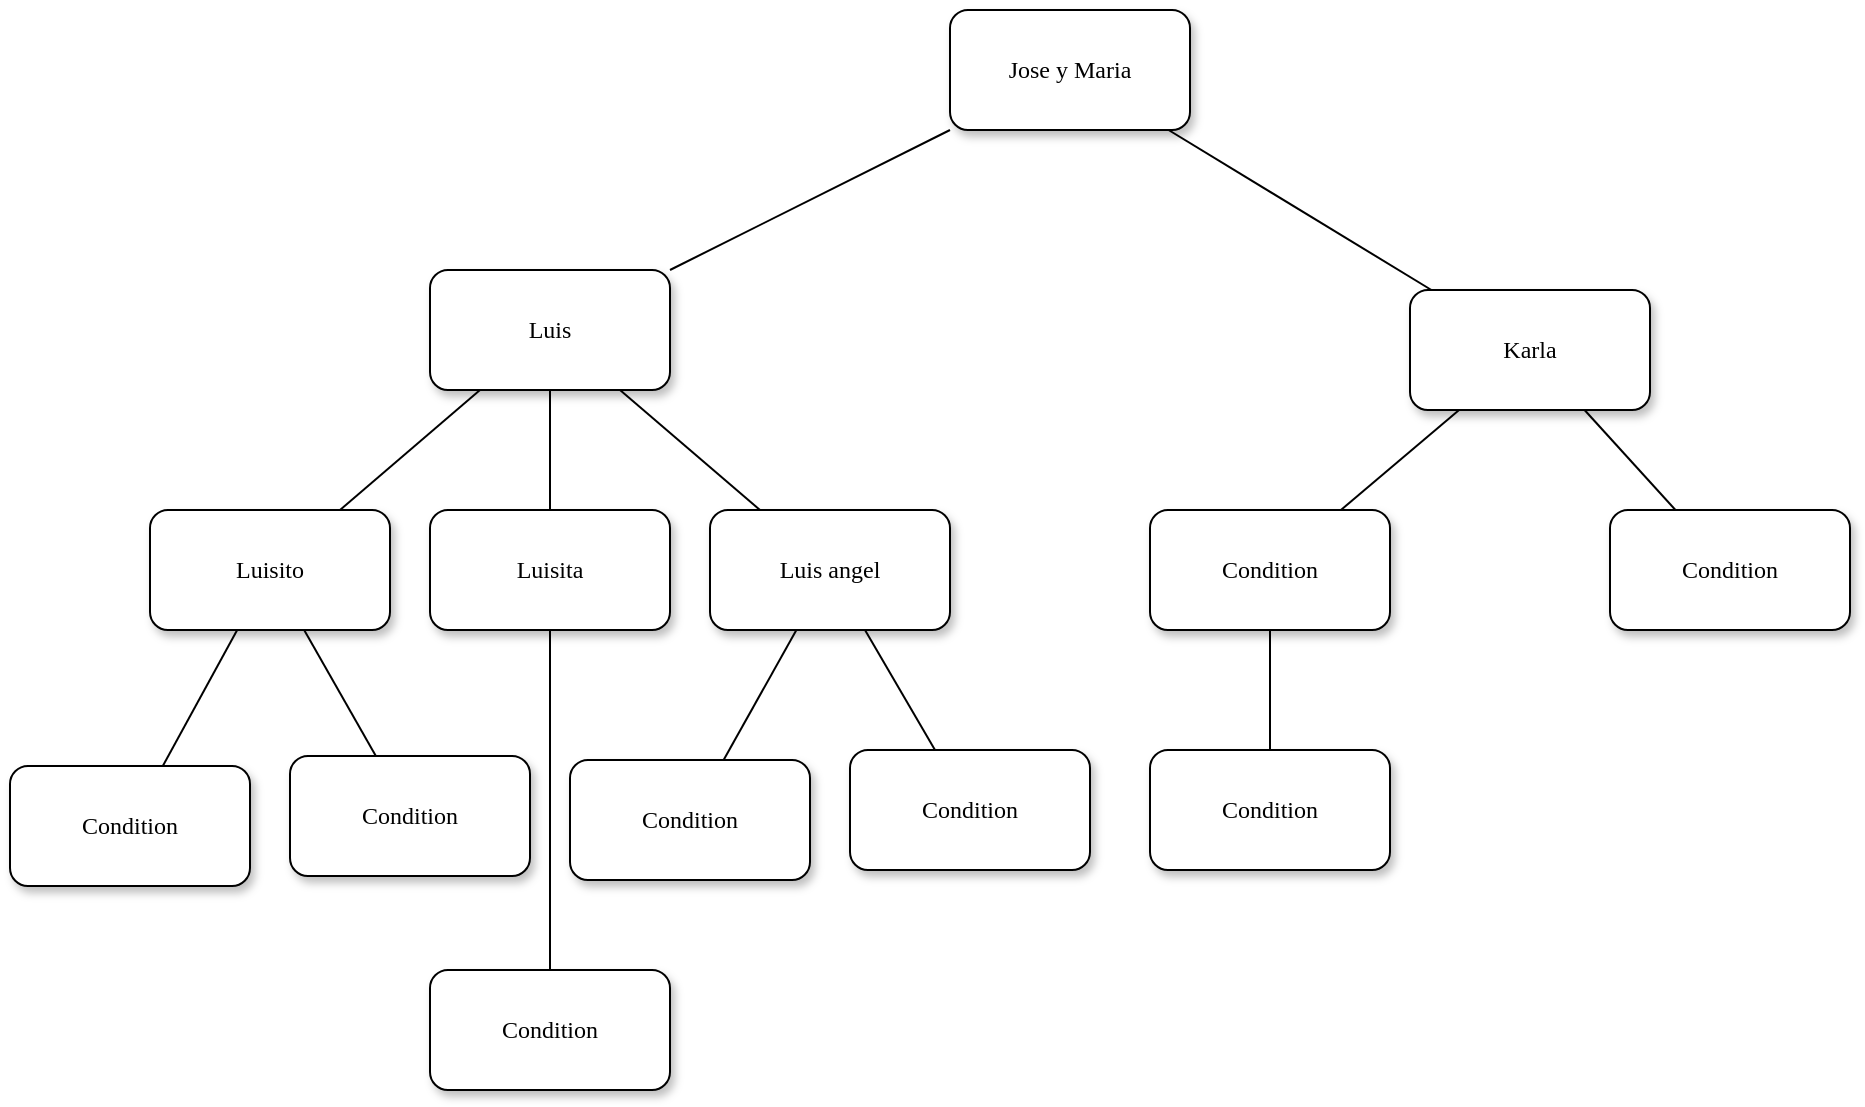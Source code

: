 <mxfile version="21.3.4" type="device">
  <diagram name="Page-1" id="10a91c8b-09ff-31b1-d368-03940ed4cc9e">
    <mxGraphModel dx="471" dy="445" grid="1" gridSize="10" guides="1" tooltips="1" connect="1" arrows="1" fold="1" page="1" pageScale="1" pageWidth="1100" pageHeight="850" background="none" math="0" shadow="0">
      <root>
        <mxCell id="0" />
        <mxCell id="1" parent="0" />
        <mxCell id="62893188c0fa7362-1" value="Jose y Maria" style="whiteSpace=wrap;html=1;rounded=1;shadow=1;labelBackgroundColor=none;strokeWidth=1;fontFamily=Verdana;fontSize=12;align=center;" parent="1" vertex="1">
          <mxGeometry x="610" y="50" width="120" height="60" as="geometry" />
        </mxCell>
        <mxCell id="62893188c0fa7362-2" value="Luis" style="whiteSpace=wrap;html=1;rounded=1;shadow=1;labelBackgroundColor=none;strokeWidth=1;fontFamily=Verdana;fontSize=12;align=center;" parent="1" vertex="1">
          <mxGeometry x="350" y="180" width="120" height="60" as="geometry" />
        </mxCell>
        <mxCell id="62893188c0fa7362-3" value="Karla" style="whiteSpace=wrap;html=1;rounded=1;shadow=1;labelBackgroundColor=none;strokeWidth=1;fontFamily=Verdana;fontSize=12;align=center;" parent="1" vertex="1">
          <mxGeometry x="840" y="190" width="120" height="60" as="geometry" />
        </mxCell>
        <mxCell id="62893188c0fa7362-8" value="&lt;span&gt;Luisito&lt;/span&gt;" style="whiteSpace=wrap;html=1;rounded=1;shadow=1;labelBackgroundColor=none;strokeWidth=1;fontFamily=Verdana;fontSize=12;align=center;" parent="1" vertex="1">
          <mxGeometry x="210" y="300" width="120" height="60" as="geometry" />
        </mxCell>
        <mxCell id="lxHs8u0RE8uuBbtlsv5J-1" value="" style="endArrow=none;html=1;rounded=0;" edge="1" parent="1" source="62893188c0fa7362-2" target="62893188c0fa7362-1">
          <mxGeometry width="50" height="50" relative="1" as="geometry">
            <mxPoint x="580" y="170" as="sourcePoint" />
            <mxPoint x="630" y="120" as="targetPoint" />
          </mxGeometry>
        </mxCell>
        <mxCell id="lxHs8u0RE8uuBbtlsv5J-3" value="" style="endArrow=none;html=1;rounded=0;" edge="1" parent="1" source="62893188c0fa7362-3" target="62893188c0fa7362-1">
          <mxGeometry width="50" height="50" relative="1" as="geometry">
            <mxPoint x="480" y="190" as="sourcePoint" />
            <mxPoint x="620" y="120" as="targetPoint" />
          </mxGeometry>
        </mxCell>
        <mxCell id="lxHs8u0RE8uuBbtlsv5J-4" value="&lt;span&gt;Luisita&lt;/span&gt;" style="whiteSpace=wrap;html=1;rounded=1;shadow=1;labelBackgroundColor=none;strokeWidth=1;fontFamily=Verdana;fontSize=12;align=center;" vertex="1" parent="1">
          <mxGeometry x="350" y="300" width="120" height="60" as="geometry" />
        </mxCell>
        <mxCell id="lxHs8u0RE8uuBbtlsv5J-5" value="&lt;span&gt;Luis angel&lt;/span&gt;" style="whiteSpace=wrap;html=1;rounded=1;shadow=1;labelBackgroundColor=none;strokeWidth=1;fontFamily=Verdana;fontSize=12;align=center;" vertex="1" parent="1">
          <mxGeometry x="490" y="300" width="120" height="60" as="geometry" />
        </mxCell>
        <mxCell id="lxHs8u0RE8uuBbtlsv5J-6" value="" style="endArrow=none;html=1;rounded=0;" edge="1" parent="1" source="62893188c0fa7362-8" target="62893188c0fa7362-2">
          <mxGeometry width="50" height="50" relative="1" as="geometry">
            <mxPoint x="180" y="260" as="sourcePoint" />
            <mxPoint x="320" y="190" as="targetPoint" />
          </mxGeometry>
        </mxCell>
        <mxCell id="lxHs8u0RE8uuBbtlsv5J-7" value="" style="endArrow=none;html=1;rounded=0;" edge="1" parent="1" source="lxHs8u0RE8uuBbtlsv5J-4" target="62893188c0fa7362-2">
          <mxGeometry width="50" height="50" relative="1" as="geometry">
            <mxPoint x="315" y="310" as="sourcePoint" />
            <mxPoint x="385" y="250" as="targetPoint" />
          </mxGeometry>
        </mxCell>
        <mxCell id="lxHs8u0RE8uuBbtlsv5J-8" value="" style="endArrow=none;html=1;rounded=0;" edge="1" parent="1" source="lxHs8u0RE8uuBbtlsv5J-5" target="62893188c0fa7362-2">
          <mxGeometry width="50" height="50" relative="1" as="geometry">
            <mxPoint x="325" y="320" as="sourcePoint" />
            <mxPoint x="395" y="260" as="targetPoint" />
          </mxGeometry>
        </mxCell>
        <mxCell id="lxHs8u0RE8uuBbtlsv5J-9" value="&lt;span&gt;Condition&lt;/span&gt;" style="whiteSpace=wrap;html=1;rounded=1;shadow=1;labelBackgroundColor=none;strokeWidth=1;fontFamily=Verdana;fontSize=12;align=center;" vertex="1" parent="1">
          <mxGeometry x="710" y="300" width="120" height="60" as="geometry" />
        </mxCell>
        <mxCell id="lxHs8u0RE8uuBbtlsv5J-11" value="&lt;span&gt;Condition&lt;/span&gt;" style="whiteSpace=wrap;html=1;rounded=1;shadow=1;labelBackgroundColor=none;strokeWidth=1;fontFamily=Verdana;fontSize=12;align=center;" vertex="1" parent="1">
          <mxGeometry x="940" y="300" width="120" height="60" as="geometry" />
        </mxCell>
        <mxCell id="lxHs8u0RE8uuBbtlsv5J-12" value="" style="endArrow=none;html=1;rounded=0;" edge="1" parent="1" source="lxHs8u0RE8uuBbtlsv5J-9" target="62893188c0fa7362-3">
          <mxGeometry width="50" height="50" relative="1" as="geometry">
            <mxPoint x="660" y="290" as="sourcePoint" />
            <mxPoint x="855" y="270" as="targetPoint" />
          </mxGeometry>
        </mxCell>
        <mxCell id="lxHs8u0RE8uuBbtlsv5J-14" value="" style="endArrow=none;html=1;rounded=0;" edge="1" parent="1" source="lxHs8u0RE8uuBbtlsv5J-11" target="62893188c0fa7362-3">
          <mxGeometry width="50" height="50" relative="1" as="geometry">
            <mxPoint x="805" y="350" as="sourcePoint" />
            <mxPoint x="925" y="270" as="targetPoint" />
          </mxGeometry>
        </mxCell>
        <mxCell id="lxHs8u0RE8uuBbtlsv5J-15" value="&lt;span&gt;Condition&lt;/span&gt;" style="whiteSpace=wrap;html=1;rounded=1;shadow=1;labelBackgroundColor=none;strokeWidth=1;fontFamily=Verdana;fontSize=12;align=center;" vertex="1" parent="1">
          <mxGeometry x="710" y="420" width="120" height="60" as="geometry" />
        </mxCell>
        <mxCell id="lxHs8u0RE8uuBbtlsv5J-16" value="" style="endArrow=none;html=1;rounded=0;" edge="1" parent="1" source="lxHs8u0RE8uuBbtlsv5J-15" target="lxHs8u0RE8uuBbtlsv5J-9">
          <mxGeometry width="50" height="50" relative="1" as="geometry">
            <mxPoint x="650" y="430" as="sourcePoint" />
            <mxPoint x="788" y="350" as="targetPoint" />
          </mxGeometry>
        </mxCell>
        <mxCell id="lxHs8u0RE8uuBbtlsv5J-18" value="&lt;span&gt;Condition&lt;/span&gt;" style="whiteSpace=wrap;html=1;rounded=1;shadow=1;labelBackgroundColor=none;strokeWidth=1;fontFamily=Verdana;fontSize=12;align=center;" vertex="1" parent="1">
          <mxGeometry x="350" y="530" width="120" height="60" as="geometry" />
        </mxCell>
        <mxCell id="lxHs8u0RE8uuBbtlsv5J-19" value="" style="endArrow=none;html=1;rounded=0;" edge="1" parent="1" source="lxHs8u0RE8uuBbtlsv5J-18" target="lxHs8u0RE8uuBbtlsv5J-4">
          <mxGeometry width="50" height="50" relative="1" as="geometry">
            <mxPoint x="315" y="495" as="sourcePoint" />
            <mxPoint x="410" y="425" as="targetPoint" />
          </mxGeometry>
        </mxCell>
        <mxCell id="lxHs8u0RE8uuBbtlsv5J-21" value="&lt;span&gt;Condition&lt;/span&gt;" style="whiteSpace=wrap;html=1;rounded=1;shadow=1;labelBackgroundColor=none;strokeWidth=1;fontFamily=Verdana;fontSize=12;align=center;" vertex="1" parent="1">
          <mxGeometry x="420" y="425" width="120" height="60" as="geometry" />
        </mxCell>
        <mxCell id="lxHs8u0RE8uuBbtlsv5J-22" value="&lt;span&gt;Condition&lt;/span&gt;" style="whiteSpace=wrap;html=1;rounded=1;shadow=1;labelBackgroundColor=none;strokeWidth=1;fontFamily=Verdana;fontSize=12;align=center;" vertex="1" parent="1">
          <mxGeometry x="560" y="420" width="120" height="60" as="geometry" />
        </mxCell>
        <mxCell id="lxHs8u0RE8uuBbtlsv5J-23" value="" style="endArrow=none;html=1;rounded=0;" edge="1" parent="1" source="lxHs8u0RE8uuBbtlsv5J-21" target="lxHs8u0RE8uuBbtlsv5J-5">
          <mxGeometry width="50" height="50" relative="1" as="geometry">
            <mxPoint x="325" y="410" as="sourcePoint" />
            <mxPoint x="530" y="370" as="targetPoint" />
          </mxGeometry>
        </mxCell>
        <mxCell id="lxHs8u0RE8uuBbtlsv5J-24" value="" style="endArrow=none;html=1;rounded=0;" edge="1" parent="1" source="lxHs8u0RE8uuBbtlsv5J-22" target="lxHs8u0RE8uuBbtlsv5J-5">
          <mxGeometry width="50" height="50" relative="1" as="geometry">
            <mxPoint x="470" y="470" as="sourcePoint" />
            <mxPoint x="592" y="370" as="targetPoint" />
          </mxGeometry>
        </mxCell>
        <mxCell id="lxHs8u0RE8uuBbtlsv5J-26" value="&lt;span&gt;Condition&lt;/span&gt;" style="whiteSpace=wrap;html=1;rounded=1;shadow=1;labelBackgroundColor=none;strokeWidth=1;fontFamily=Verdana;fontSize=12;align=center;" vertex="1" parent="1">
          <mxGeometry x="140" y="428" width="120" height="60" as="geometry" />
        </mxCell>
        <mxCell id="lxHs8u0RE8uuBbtlsv5J-27" value="&lt;span&gt;Condition&lt;/span&gt;" style="whiteSpace=wrap;html=1;rounded=1;shadow=1;labelBackgroundColor=none;strokeWidth=1;fontFamily=Verdana;fontSize=12;align=center;" vertex="1" parent="1">
          <mxGeometry x="280" y="423" width="120" height="60" as="geometry" />
        </mxCell>
        <mxCell id="lxHs8u0RE8uuBbtlsv5J-28" value="" style="endArrow=none;html=1;rounded=0;" edge="1" parent="1" source="lxHs8u0RE8uuBbtlsv5J-26" target="62893188c0fa7362-8">
          <mxGeometry width="50" height="50" relative="1" as="geometry">
            <mxPoint x="45" y="413" as="sourcePoint" />
            <mxPoint x="253" y="363" as="targetPoint" />
          </mxGeometry>
        </mxCell>
        <mxCell id="lxHs8u0RE8uuBbtlsv5J-29" value="" style="endArrow=none;html=1;rounded=0;" edge="1" parent="1" source="lxHs8u0RE8uuBbtlsv5J-27" target="62893188c0fa7362-8">
          <mxGeometry width="50" height="50" relative="1" as="geometry">
            <mxPoint x="190" y="473" as="sourcePoint" />
            <mxPoint x="288" y="363" as="targetPoint" />
          </mxGeometry>
        </mxCell>
      </root>
    </mxGraphModel>
  </diagram>
</mxfile>
